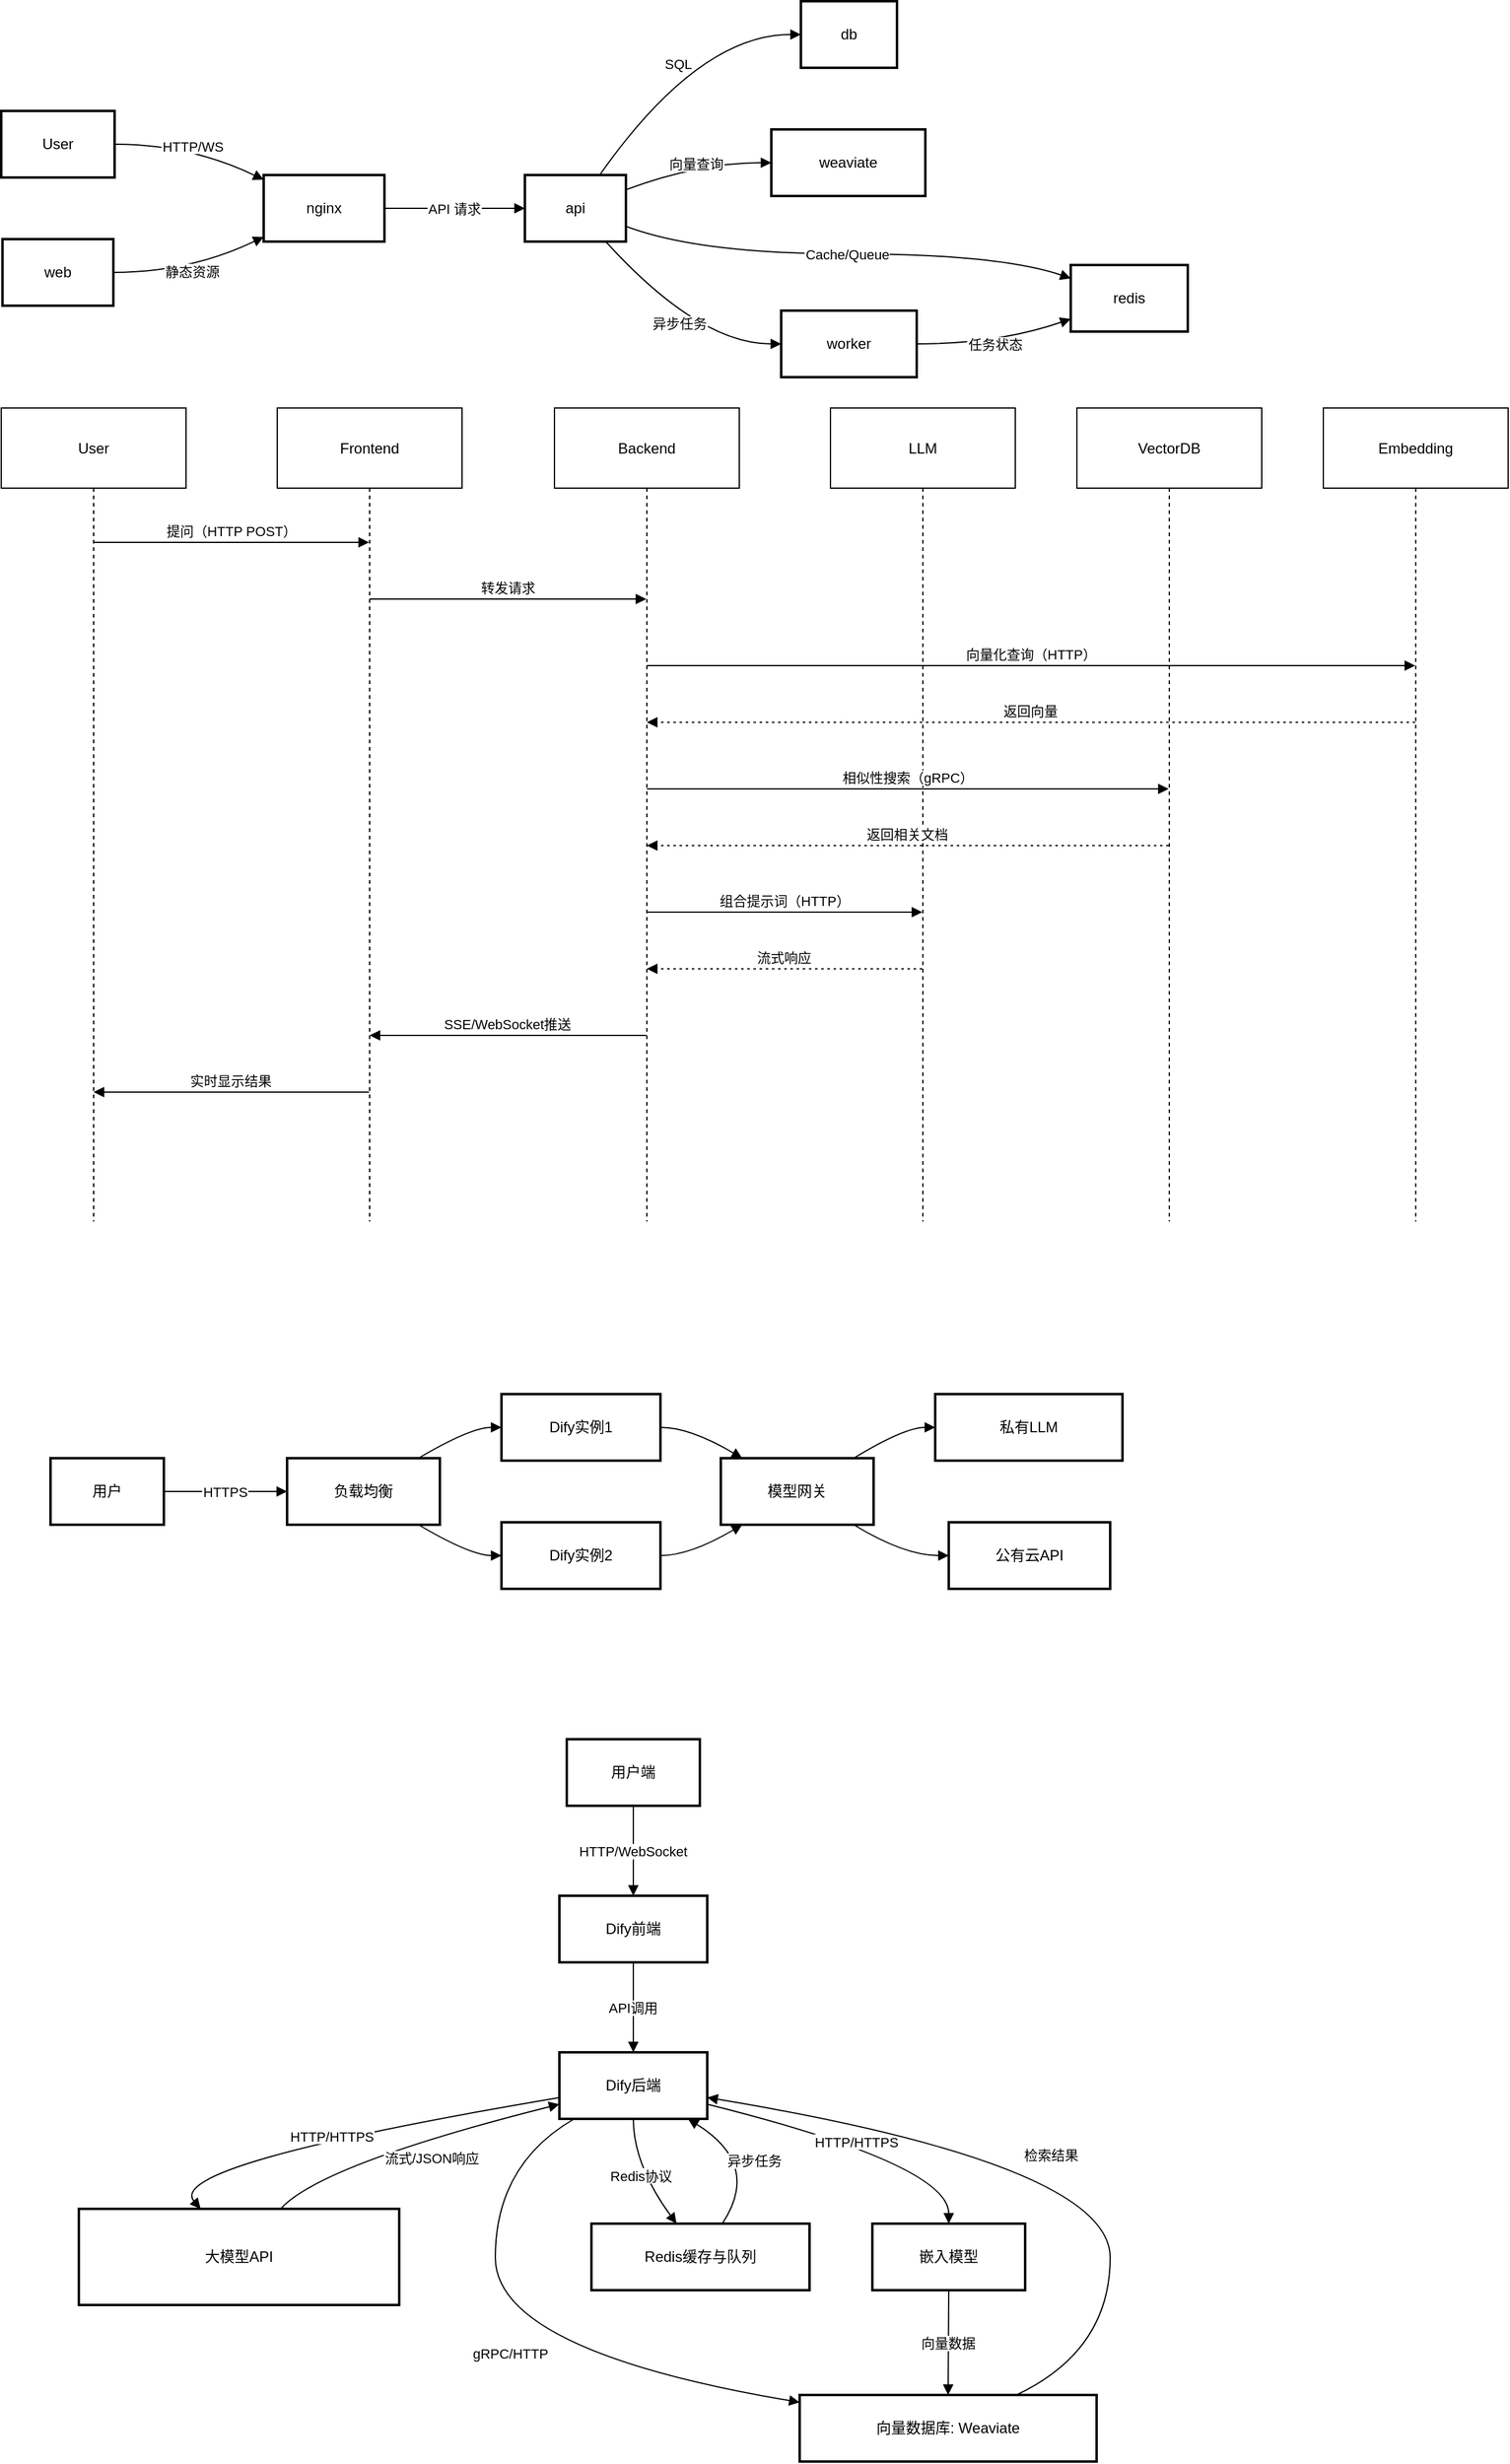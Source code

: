 <mxfile version="26.1.3">
  <diagram name="第 1 页" id="0s8fTOUbNXKaMjRtByWt">
    <mxGraphModel dx="1088" dy="703" grid="0" gridSize="10" guides="1" tooltips="1" connect="1" arrows="1" fold="1" page="0" pageScale="1" pageWidth="827" pageHeight="1169" math="0" shadow="0">
      <root>
        <mxCell id="0" />
        <mxCell id="1" parent="0" />
        <mxCell id="p15EBxIEyjeOaIERYFU2-1" value="User" style="whiteSpace=wrap;strokeWidth=2;" vertex="1" parent="1">
          <mxGeometry x="20" y="109" width="92" height="54" as="geometry" />
        </mxCell>
        <mxCell id="p15EBxIEyjeOaIERYFU2-2" value="nginx" style="whiteSpace=wrap;strokeWidth=2;" vertex="1" parent="1">
          <mxGeometry x="233" y="161" width="98" height="54" as="geometry" />
        </mxCell>
        <mxCell id="p15EBxIEyjeOaIERYFU2-3" value="api" style="whiteSpace=wrap;strokeWidth=2;" vertex="1" parent="1">
          <mxGeometry x="445" y="161" width="82" height="54" as="geometry" />
        </mxCell>
        <mxCell id="p15EBxIEyjeOaIERYFU2-4" value="db" style="whiteSpace=wrap;strokeWidth=2;" vertex="1" parent="1">
          <mxGeometry x="669" y="20" width="78" height="54" as="geometry" />
        </mxCell>
        <mxCell id="p15EBxIEyjeOaIERYFU2-5" value="redis" style="whiteSpace=wrap;strokeWidth=2;" vertex="1" parent="1">
          <mxGeometry x="888" y="234" width="95" height="54" as="geometry" />
        </mxCell>
        <mxCell id="p15EBxIEyjeOaIERYFU2-6" value="weaviate" style="whiteSpace=wrap;strokeWidth=2;" vertex="1" parent="1">
          <mxGeometry x="645" y="124" width="125" height="54" as="geometry" />
        </mxCell>
        <mxCell id="p15EBxIEyjeOaIERYFU2-7" value="worker" style="whiteSpace=wrap;strokeWidth=2;" vertex="1" parent="1">
          <mxGeometry x="653" y="271" width="110" height="54" as="geometry" />
        </mxCell>
        <mxCell id="p15EBxIEyjeOaIERYFU2-8" value="web" style="whiteSpace=wrap;strokeWidth=2;" vertex="1" parent="1">
          <mxGeometry x="21" y="213" width="90" height="54" as="geometry" />
        </mxCell>
        <mxCell id="p15EBxIEyjeOaIERYFU2-9" value="HTTP/WS" style="curved=1;startArrow=none;endArrow=block;exitX=1;exitY=0.5;entryX=0;entryY=0.07;rounded=0;" edge="1" parent="1" source="p15EBxIEyjeOaIERYFU2-1" target="p15EBxIEyjeOaIERYFU2-2">
          <mxGeometry relative="1" as="geometry">
            <Array as="points">
              <mxPoint x="173" y="136" />
            </Array>
          </mxGeometry>
        </mxCell>
        <mxCell id="p15EBxIEyjeOaIERYFU2-10" value="API 请求" style="curved=1;startArrow=none;endArrow=block;exitX=1.01;exitY=0.5;entryX=0;entryY=0.5;rounded=0;" edge="1" parent="1" source="p15EBxIEyjeOaIERYFU2-2" target="p15EBxIEyjeOaIERYFU2-3">
          <mxGeometry relative="1" as="geometry">
            <Array as="points" />
          </mxGeometry>
        </mxCell>
        <mxCell id="p15EBxIEyjeOaIERYFU2-11" value="SQL" style="curved=1;startArrow=none;endArrow=block;exitX=0.74;exitY=0;entryX=0;entryY=0.5;rounded=0;" edge="1" parent="1" source="p15EBxIEyjeOaIERYFU2-3" target="p15EBxIEyjeOaIERYFU2-4">
          <mxGeometry relative="1" as="geometry">
            <Array as="points">
              <mxPoint x="586" y="47" />
            </Array>
          </mxGeometry>
        </mxCell>
        <mxCell id="p15EBxIEyjeOaIERYFU2-12" value="Cache/Queue" style="curved=1;startArrow=none;endArrow=block;exitX=1;exitY=0.77;entryX=0;entryY=0.2;rounded=0;" edge="1" parent="1" source="p15EBxIEyjeOaIERYFU2-3" target="p15EBxIEyjeOaIERYFU2-5">
          <mxGeometry relative="1" as="geometry">
            <Array as="points">
              <mxPoint x="586" y="225" />
              <mxPoint x="829" y="225" />
            </Array>
          </mxGeometry>
        </mxCell>
        <mxCell id="p15EBxIEyjeOaIERYFU2-13" value="向量查询" style="curved=1;startArrow=none;endArrow=block;exitX=1;exitY=0.22;entryX=0;entryY=0.5;rounded=0;" edge="1" parent="1" source="p15EBxIEyjeOaIERYFU2-3" target="p15EBxIEyjeOaIERYFU2-6">
          <mxGeometry relative="1" as="geometry">
            <Array as="points">
              <mxPoint x="586" y="151" />
            </Array>
          </mxGeometry>
        </mxCell>
        <mxCell id="p15EBxIEyjeOaIERYFU2-14" value="异步任务" style="curved=1;startArrow=none;endArrow=block;exitX=0.8;exitY=1;entryX=0;entryY=0.5;rounded=0;" edge="1" parent="1" source="p15EBxIEyjeOaIERYFU2-3" target="p15EBxIEyjeOaIERYFU2-7">
          <mxGeometry relative="1" as="geometry">
            <Array as="points">
              <mxPoint x="586" y="298" />
            </Array>
          </mxGeometry>
        </mxCell>
        <mxCell id="p15EBxIEyjeOaIERYFU2-15" value="任务状态" style="curved=1;startArrow=none;endArrow=block;exitX=0.99;exitY=0.5;entryX=0;entryY=0.81;rounded=0;" edge="1" parent="1" source="p15EBxIEyjeOaIERYFU2-7" target="p15EBxIEyjeOaIERYFU2-5">
          <mxGeometry relative="1" as="geometry">
            <Array as="points">
              <mxPoint x="829" y="298" />
            </Array>
          </mxGeometry>
        </mxCell>
        <mxCell id="p15EBxIEyjeOaIERYFU2-16" value="静态资源" style="curved=1;startArrow=none;endArrow=block;exitX=1;exitY=0.5;entryX=0;entryY=0.93;rounded=0;" edge="1" parent="1" source="p15EBxIEyjeOaIERYFU2-8" target="p15EBxIEyjeOaIERYFU2-2">
          <mxGeometry relative="1" as="geometry">
            <Array as="points">
              <mxPoint x="173" y="240" />
            </Array>
          </mxGeometry>
        </mxCell>
        <mxCell id="p15EBxIEyjeOaIERYFU2-17" value="User" style="shape=umlLifeline;perimeter=lifelinePerimeter;whiteSpace=wrap;container=1;dropTarget=0;collapsible=0;recursiveResize=0;outlineConnect=0;portConstraint=eastwest;newEdgeStyle={&quot;edgeStyle&quot;:&quot;elbowEdgeStyle&quot;,&quot;elbow&quot;:&quot;vertical&quot;,&quot;curved&quot;:0,&quot;rounded&quot;:0};size=65;" vertex="1" parent="1">
          <mxGeometry x="20" y="350" width="150" height="660" as="geometry" />
        </mxCell>
        <mxCell id="p15EBxIEyjeOaIERYFU2-18" value="Frontend" style="shape=umlLifeline;perimeter=lifelinePerimeter;whiteSpace=wrap;container=1;dropTarget=0;collapsible=0;recursiveResize=0;outlineConnect=0;portConstraint=eastwest;newEdgeStyle={&quot;edgeStyle&quot;:&quot;elbowEdgeStyle&quot;,&quot;elbow&quot;:&quot;vertical&quot;,&quot;curved&quot;:0,&quot;rounded&quot;:0};size=65;" vertex="1" parent="1">
          <mxGeometry x="244" y="350" width="150" height="660" as="geometry" />
        </mxCell>
        <mxCell id="p15EBxIEyjeOaIERYFU2-19" value="Backend" style="shape=umlLifeline;perimeter=lifelinePerimeter;whiteSpace=wrap;container=1;dropTarget=0;collapsible=0;recursiveResize=0;outlineConnect=0;portConstraint=eastwest;newEdgeStyle={&quot;edgeStyle&quot;:&quot;elbowEdgeStyle&quot;,&quot;elbow&quot;:&quot;vertical&quot;,&quot;curved&quot;:0,&quot;rounded&quot;:0};size=65;" vertex="1" parent="1">
          <mxGeometry x="469" y="350" width="150" height="660" as="geometry" />
        </mxCell>
        <mxCell id="p15EBxIEyjeOaIERYFU2-20" value="LLM" style="shape=umlLifeline;perimeter=lifelinePerimeter;whiteSpace=wrap;container=1;dropTarget=0;collapsible=0;recursiveResize=0;outlineConnect=0;portConstraint=eastwest;newEdgeStyle={&quot;edgeStyle&quot;:&quot;elbowEdgeStyle&quot;,&quot;elbow&quot;:&quot;vertical&quot;,&quot;curved&quot;:0,&quot;rounded&quot;:0};size=65;" vertex="1" parent="1">
          <mxGeometry x="693" y="350" width="150" height="660" as="geometry" />
        </mxCell>
        <mxCell id="p15EBxIEyjeOaIERYFU2-21" value="VectorDB" style="shape=umlLifeline;perimeter=lifelinePerimeter;whiteSpace=wrap;container=1;dropTarget=0;collapsible=0;recursiveResize=0;outlineConnect=0;portConstraint=eastwest;newEdgeStyle={&quot;edgeStyle&quot;:&quot;elbowEdgeStyle&quot;,&quot;elbow&quot;:&quot;vertical&quot;,&quot;curved&quot;:0,&quot;rounded&quot;:0};size=65;" vertex="1" parent="1">
          <mxGeometry x="893" y="350" width="150" height="660" as="geometry" />
        </mxCell>
        <mxCell id="p15EBxIEyjeOaIERYFU2-22" value="Embedding" style="shape=umlLifeline;perimeter=lifelinePerimeter;whiteSpace=wrap;container=1;dropTarget=0;collapsible=0;recursiveResize=0;outlineConnect=0;portConstraint=eastwest;newEdgeStyle={&quot;edgeStyle&quot;:&quot;elbowEdgeStyle&quot;,&quot;elbow&quot;:&quot;vertical&quot;,&quot;curved&quot;:0,&quot;rounded&quot;:0};size=65;" vertex="1" parent="1">
          <mxGeometry x="1093" y="350" width="150" height="660" as="geometry" />
        </mxCell>
        <mxCell id="p15EBxIEyjeOaIERYFU2-23" value="提问（HTTP POST）" style="verticalAlign=bottom;edgeStyle=elbowEdgeStyle;elbow=vertical;curved=0;rounded=0;endArrow=block;" edge="1" parent="1" source="p15EBxIEyjeOaIERYFU2-17" target="p15EBxIEyjeOaIERYFU2-18">
          <mxGeometry relative="1" as="geometry">
            <Array as="points">
              <mxPoint x="216" y="459" />
            </Array>
          </mxGeometry>
        </mxCell>
        <mxCell id="p15EBxIEyjeOaIERYFU2-24" value="转发请求" style="verticalAlign=bottom;edgeStyle=elbowEdgeStyle;elbow=vertical;curved=0;rounded=0;endArrow=block;" edge="1" parent="1" source="p15EBxIEyjeOaIERYFU2-18" target="p15EBxIEyjeOaIERYFU2-19">
          <mxGeometry relative="1" as="geometry">
            <Array as="points">
              <mxPoint x="440" y="505" />
            </Array>
          </mxGeometry>
        </mxCell>
        <mxCell id="p15EBxIEyjeOaIERYFU2-25" value="向量化查询（HTTP）" style="verticalAlign=bottom;edgeStyle=elbowEdgeStyle;elbow=vertical;curved=0;rounded=0;endArrow=block;" edge="1" parent="1" source="p15EBxIEyjeOaIERYFU2-19" target="p15EBxIEyjeOaIERYFU2-22">
          <mxGeometry relative="1" as="geometry">
            <Array as="points">
              <mxPoint x="865" y="559" />
            </Array>
          </mxGeometry>
        </mxCell>
        <mxCell id="p15EBxIEyjeOaIERYFU2-26" value="返回向量" style="verticalAlign=bottom;edgeStyle=elbowEdgeStyle;elbow=vertical;curved=0;rounded=0;dashed=1;dashPattern=2 3;endArrow=block;" edge="1" parent="1" source="p15EBxIEyjeOaIERYFU2-22" target="p15EBxIEyjeOaIERYFU2-19">
          <mxGeometry relative="1" as="geometry">
            <Array as="points">
              <mxPoint x="868" y="605" />
            </Array>
          </mxGeometry>
        </mxCell>
        <mxCell id="p15EBxIEyjeOaIERYFU2-27" value="相似性搜索（gRPC）" style="verticalAlign=bottom;edgeStyle=elbowEdgeStyle;elbow=vertical;curved=0;rounded=0;endArrow=block;" edge="1" parent="1" source="p15EBxIEyjeOaIERYFU2-19" target="p15EBxIEyjeOaIERYFU2-21">
          <mxGeometry relative="1" as="geometry">
            <Array as="points">
              <mxPoint x="765" y="659" />
            </Array>
          </mxGeometry>
        </mxCell>
        <mxCell id="p15EBxIEyjeOaIERYFU2-28" value="返回相关文档" style="verticalAlign=bottom;edgeStyle=elbowEdgeStyle;elbow=vertical;curved=0;rounded=0;dashed=1;dashPattern=2 3;endArrow=block;" edge="1" parent="1" source="p15EBxIEyjeOaIERYFU2-21" target="p15EBxIEyjeOaIERYFU2-19">
          <mxGeometry relative="1" as="geometry">
            <Array as="points">
              <mxPoint x="768" y="705" />
            </Array>
          </mxGeometry>
        </mxCell>
        <mxCell id="p15EBxIEyjeOaIERYFU2-29" value="组合提示词（HTTP）" style="verticalAlign=bottom;edgeStyle=elbowEdgeStyle;elbow=vertical;curved=0;rounded=0;endArrow=block;" edge="1" parent="1" source="p15EBxIEyjeOaIERYFU2-19" target="p15EBxIEyjeOaIERYFU2-20">
          <mxGeometry relative="1" as="geometry">
            <Array as="points">
              <mxPoint x="665" y="759" />
            </Array>
          </mxGeometry>
        </mxCell>
        <mxCell id="p15EBxIEyjeOaIERYFU2-30" value="流式响应" style="verticalAlign=bottom;edgeStyle=elbowEdgeStyle;elbow=vertical;curved=0;rounded=0;dashed=1;dashPattern=2 3;endArrow=block;" edge="1" parent="1" source="p15EBxIEyjeOaIERYFU2-20" target="p15EBxIEyjeOaIERYFU2-19">
          <mxGeometry relative="1" as="geometry">
            <Array as="points">
              <mxPoint x="668" y="805" />
            </Array>
          </mxGeometry>
        </mxCell>
        <mxCell id="p15EBxIEyjeOaIERYFU2-31" value="SSE/WebSocket推送" style="verticalAlign=bottom;edgeStyle=elbowEdgeStyle;elbow=vertical;curved=0;rounded=0;endArrow=block;" edge="1" parent="1" source="p15EBxIEyjeOaIERYFU2-19" target="p15EBxIEyjeOaIERYFU2-18">
          <mxGeometry relative="1" as="geometry">
            <Array as="points">
              <mxPoint x="443" y="859" />
            </Array>
          </mxGeometry>
        </mxCell>
        <mxCell id="p15EBxIEyjeOaIERYFU2-32" value="实时显示结果" style="verticalAlign=bottom;edgeStyle=elbowEdgeStyle;elbow=vertical;curved=0;rounded=0;endArrow=block;" edge="1" parent="1" source="p15EBxIEyjeOaIERYFU2-18" target="p15EBxIEyjeOaIERYFU2-17">
          <mxGeometry relative="1" as="geometry">
            <Array as="points">
              <mxPoint x="219" y="905" />
            </Array>
          </mxGeometry>
        </mxCell>
        <mxCell id="p15EBxIEyjeOaIERYFU2-33" value="用户" style="whiteSpace=wrap;strokeWidth=2;" vertex="1" parent="1">
          <mxGeometry x="60" y="1202" width="92" height="54" as="geometry" />
        </mxCell>
        <mxCell id="p15EBxIEyjeOaIERYFU2-34" value="负载均衡" style="whiteSpace=wrap;strokeWidth=2;" vertex="1" parent="1">
          <mxGeometry x="252" y="1202" width="124" height="54" as="geometry" />
        </mxCell>
        <mxCell id="p15EBxIEyjeOaIERYFU2-35" value="Dify实例1" style="whiteSpace=wrap;strokeWidth=2;" vertex="1" parent="1">
          <mxGeometry x="426" y="1150" width="129" height="54" as="geometry" />
        </mxCell>
        <mxCell id="p15EBxIEyjeOaIERYFU2-36" value="Dify实例2" style="whiteSpace=wrap;strokeWidth=2;" vertex="1" parent="1">
          <mxGeometry x="426" y="1254" width="129" height="54" as="geometry" />
        </mxCell>
        <mxCell id="p15EBxIEyjeOaIERYFU2-37" value="模型网关" style="whiteSpace=wrap;strokeWidth=2;" vertex="1" parent="1">
          <mxGeometry x="604" y="1202" width="124" height="54" as="geometry" />
        </mxCell>
        <mxCell id="p15EBxIEyjeOaIERYFU2-38" value="私有LLM" style="whiteSpace=wrap;strokeWidth=2;" vertex="1" parent="1">
          <mxGeometry x="778" y="1150" width="152" height="54" as="geometry" />
        </mxCell>
        <mxCell id="p15EBxIEyjeOaIERYFU2-39" value="公有云API" style="whiteSpace=wrap;strokeWidth=2;" vertex="1" parent="1">
          <mxGeometry x="789" y="1254" width="131" height="54" as="geometry" />
        </mxCell>
        <mxCell id="p15EBxIEyjeOaIERYFU2-40" value="HTTPS" style="curved=1;startArrow=none;endArrow=block;exitX=1;exitY=0.5;entryX=0;entryY=0.5;rounded=0;" edge="1" parent="1" source="p15EBxIEyjeOaIERYFU2-33" target="p15EBxIEyjeOaIERYFU2-34">
          <mxGeometry relative="1" as="geometry">
            <Array as="points" />
          </mxGeometry>
        </mxCell>
        <mxCell id="p15EBxIEyjeOaIERYFU2-41" value="" style="curved=1;startArrow=none;endArrow=block;exitX=0.86;exitY=0;entryX=0;entryY=0.5;rounded=0;" edge="1" parent="1" source="p15EBxIEyjeOaIERYFU2-34" target="p15EBxIEyjeOaIERYFU2-35">
          <mxGeometry relative="1" as="geometry">
            <Array as="points">
              <mxPoint x="401" y="1177" />
            </Array>
          </mxGeometry>
        </mxCell>
        <mxCell id="p15EBxIEyjeOaIERYFU2-42" value="" style="curved=1;startArrow=none;endArrow=block;exitX=0.86;exitY=1;entryX=0;entryY=0.5;rounded=0;" edge="1" parent="1" source="p15EBxIEyjeOaIERYFU2-34" target="p15EBxIEyjeOaIERYFU2-36">
          <mxGeometry relative="1" as="geometry">
            <Array as="points">
              <mxPoint x="401" y="1281" />
            </Array>
          </mxGeometry>
        </mxCell>
        <mxCell id="p15EBxIEyjeOaIERYFU2-43" value="" style="curved=1;startArrow=none;endArrow=block;exitX=0.99;exitY=0.5;entryX=0.14;entryY=0;rounded=0;" edge="1" parent="1" source="p15EBxIEyjeOaIERYFU2-35" target="p15EBxIEyjeOaIERYFU2-37">
          <mxGeometry relative="1" as="geometry">
            <Array as="points">
              <mxPoint x="579" y="1177" />
            </Array>
          </mxGeometry>
        </mxCell>
        <mxCell id="p15EBxIEyjeOaIERYFU2-44" value="" style="curved=1;startArrow=none;endArrow=block;exitX=0.99;exitY=0.5;entryX=0.14;entryY=1;rounded=0;" edge="1" parent="1" source="p15EBxIEyjeOaIERYFU2-36" target="p15EBxIEyjeOaIERYFU2-37">
          <mxGeometry relative="1" as="geometry">
            <Array as="points">
              <mxPoint x="579" y="1281" />
            </Array>
          </mxGeometry>
        </mxCell>
        <mxCell id="p15EBxIEyjeOaIERYFU2-45" value="" style="curved=1;startArrow=none;endArrow=block;exitX=0.87;exitY=0;entryX=0;entryY=0.5;rounded=0;" edge="1" parent="1" source="p15EBxIEyjeOaIERYFU2-37" target="p15EBxIEyjeOaIERYFU2-38">
          <mxGeometry relative="1" as="geometry">
            <Array as="points">
              <mxPoint x="753" y="1177" />
            </Array>
          </mxGeometry>
        </mxCell>
        <mxCell id="p15EBxIEyjeOaIERYFU2-46" value="" style="curved=1;startArrow=none;endArrow=block;exitX=0.87;exitY=1;entryX=0;entryY=0.5;rounded=0;" edge="1" parent="1" source="p15EBxIEyjeOaIERYFU2-37" target="p15EBxIEyjeOaIERYFU2-39">
          <mxGeometry relative="1" as="geometry">
            <Array as="points">
              <mxPoint x="753" y="1281" />
            </Array>
          </mxGeometry>
        </mxCell>
        <mxCell id="p15EBxIEyjeOaIERYFU2-64" value="用户端" style="whiteSpace=wrap;strokeWidth=2;" vertex="1" parent="1">
          <mxGeometry x="479" y="1430" width="108" height="54" as="geometry" />
        </mxCell>
        <mxCell id="p15EBxIEyjeOaIERYFU2-65" value="Dify前端" style="whiteSpace=wrap;strokeWidth=2;" vertex="1" parent="1">
          <mxGeometry x="473" y="1557" width="120" height="54" as="geometry" />
        </mxCell>
        <mxCell id="p15EBxIEyjeOaIERYFU2-66" value="Dify后端" style="whiteSpace=wrap;strokeWidth=2;" vertex="1" parent="1">
          <mxGeometry x="473" y="1684" width="120" height="54" as="geometry" />
        </mxCell>
        <mxCell id="p15EBxIEyjeOaIERYFU2-67" value="大模型API" style="whiteSpace=wrap;strokeWidth=2;" vertex="1" parent="1">
          <mxGeometry x="83" y="1811" width="260" height="78" as="geometry" />
        </mxCell>
        <mxCell id="p15EBxIEyjeOaIERYFU2-68" value="嵌入模型" style="whiteSpace=wrap;strokeWidth=2;" vertex="1" parent="1">
          <mxGeometry x="727" y="1823" width="124" height="54" as="geometry" />
        </mxCell>
        <mxCell id="p15EBxIEyjeOaIERYFU2-69" value="向量数据库: Weaviate" style="whiteSpace=wrap;strokeWidth=2;" vertex="1" parent="1">
          <mxGeometry x="668" y="1962" width="241" height="54" as="geometry" />
        </mxCell>
        <mxCell id="p15EBxIEyjeOaIERYFU2-70" value="Redis缓存与队列" style="whiteSpace=wrap;strokeWidth=2;" vertex="1" parent="1">
          <mxGeometry x="499" y="1823" width="177" height="54" as="geometry" />
        </mxCell>
        <mxCell id="p15EBxIEyjeOaIERYFU2-71" value="HTTP/WebSocket" style="curved=1;startArrow=none;endArrow=block;exitX=0.5;exitY=1;entryX=0.5;entryY=0;rounded=0;" edge="1" parent="1" source="p15EBxIEyjeOaIERYFU2-64" target="p15EBxIEyjeOaIERYFU2-65">
          <mxGeometry relative="1" as="geometry">
            <Array as="points" />
          </mxGeometry>
        </mxCell>
        <mxCell id="p15EBxIEyjeOaIERYFU2-72" value="API调用" style="curved=1;startArrow=none;endArrow=block;exitX=0.5;exitY=1;entryX=0.5;entryY=0;rounded=0;" edge="1" parent="1" source="p15EBxIEyjeOaIERYFU2-65" target="p15EBxIEyjeOaIERYFU2-66">
          <mxGeometry relative="1" as="geometry">
            <Array as="points" />
          </mxGeometry>
        </mxCell>
        <mxCell id="p15EBxIEyjeOaIERYFU2-73" value="HTTP/HTTPS" style="curved=1;startArrow=none;endArrow=block;exitX=0;exitY=0.68;entryX=0.38;entryY=0;rounded=0;" edge="1" parent="1" source="p15EBxIEyjeOaIERYFU2-66" target="p15EBxIEyjeOaIERYFU2-67">
          <mxGeometry relative="1" as="geometry">
            <Array as="points">
              <mxPoint x="151" y="1775" />
            </Array>
          </mxGeometry>
        </mxCell>
        <mxCell id="p15EBxIEyjeOaIERYFU2-74" value="HTTP/HTTPS" style="curved=1;startArrow=none;endArrow=block;exitX=1;exitY=0.78;entryX=0.5;entryY=0;rounded=0;" edge="1" parent="1" source="p15EBxIEyjeOaIERYFU2-66" target="p15EBxIEyjeOaIERYFU2-68">
          <mxGeometry relative="1" as="geometry">
            <Array as="points">
              <mxPoint x="789" y="1775" />
            </Array>
          </mxGeometry>
        </mxCell>
        <mxCell id="p15EBxIEyjeOaIERYFU2-75" value="gRPC/HTTP" style="curved=1;startArrow=none;endArrow=block;exitX=0.1;exitY=1;entryX=0;entryY=0.11;rounded=0;" edge="1" parent="1" source="p15EBxIEyjeOaIERYFU2-66" target="p15EBxIEyjeOaIERYFU2-69">
          <mxGeometry relative="1" as="geometry">
            <Array as="points">
              <mxPoint x="421" y="1775" />
              <mxPoint x="421" y="1926" />
            </Array>
          </mxGeometry>
        </mxCell>
        <mxCell id="p15EBxIEyjeOaIERYFU2-76" value="Redis协议" style="curved=1;startArrow=none;endArrow=block;exitX=0.5;exitY=1;entryX=0.39;entryY=0;rounded=0;" edge="1" parent="1" source="p15EBxIEyjeOaIERYFU2-66" target="p15EBxIEyjeOaIERYFU2-70">
          <mxGeometry relative="1" as="geometry">
            <Array as="points">
              <mxPoint x="533" y="1775" />
            </Array>
          </mxGeometry>
        </mxCell>
        <mxCell id="p15EBxIEyjeOaIERYFU2-77" value="流式/JSON响应" style="curved=1;startArrow=none;endArrow=block;exitX=0.63;exitY=0;entryX=0;entryY=0.78;rounded=0;" edge="1" parent="1" source="p15EBxIEyjeOaIERYFU2-67" target="p15EBxIEyjeOaIERYFU2-66">
          <mxGeometry x="0.109" y="-17" relative="1" as="geometry">
            <Array as="points">
              <mxPoint x="279" y="1775" />
            </Array>
            <mxPoint as="offset" />
          </mxGeometry>
        </mxCell>
        <mxCell id="p15EBxIEyjeOaIERYFU2-78" value="向量数据" style="curved=1;startArrow=none;endArrow=block;exitX=0.5;exitY=1;entryX=0.5;entryY=0;rounded=0;" edge="1" parent="1" source="p15EBxIEyjeOaIERYFU2-68" target="p15EBxIEyjeOaIERYFU2-69">
          <mxGeometry relative="1" as="geometry">
            <Array as="points" />
          </mxGeometry>
        </mxCell>
        <mxCell id="p15EBxIEyjeOaIERYFU2-79" value="检索结果" style="curved=1;startArrow=none;endArrow=block;exitX=0.73;exitY=0;entryX=1;entryY=0.68;rounded=0;" edge="1" parent="1" source="p15EBxIEyjeOaIERYFU2-69" target="p15EBxIEyjeOaIERYFU2-66">
          <mxGeometry relative="1" as="geometry">
            <Array as="points">
              <mxPoint x="920" y="1926" />
              <mxPoint x="920" y="1775" />
            </Array>
          </mxGeometry>
        </mxCell>
        <mxCell id="p15EBxIEyjeOaIERYFU2-80" value="异步任务" style="curved=1;startArrow=none;endArrow=block;exitX=0.6;exitY=0;entryX=0.87;entryY=1;rounded=0;" edge="1" parent="1" source="p15EBxIEyjeOaIERYFU2-70" target="p15EBxIEyjeOaIERYFU2-66">
          <mxGeometry relative="1" as="geometry">
            <Array as="points">
              <mxPoint x="637" y="1775" />
            </Array>
          </mxGeometry>
        </mxCell>
      </root>
    </mxGraphModel>
  </diagram>
</mxfile>
